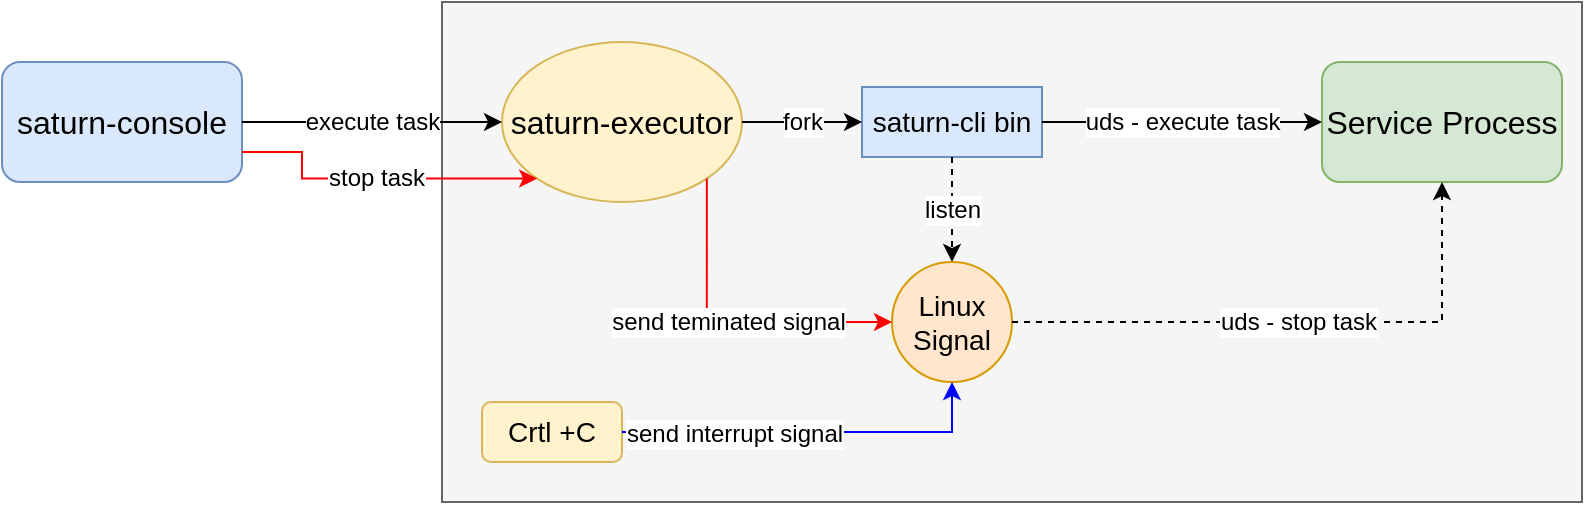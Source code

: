 <mxfile version="24.4.8" type="device">
  <diagram name="第 1 页" id="UDnsX7s3yEXar_l04Kcb">
    <mxGraphModel dx="1728" dy="674" grid="1" gridSize="10" guides="1" tooltips="1" connect="1" arrows="1" fold="1" page="1" pageScale="1" pageWidth="827" pageHeight="1169" math="0" shadow="0">
      <root>
        <mxCell id="0" />
        <mxCell id="1" parent="0" />
        <mxCell id="DgKnifjsaxeWWXN-sLly-2" value="&lt;font style=&quot;font-size: 16px;&quot;&gt;saturn-console&lt;/font&gt;" style="rounded=1;whiteSpace=wrap;html=1;fillColor=#dae8fc;strokeColor=#6c8ebf;" vertex="1" parent="1">
          <mxGeometry x="-120" y="390" width="120" height="60" as="geometry" />
        </mxCell>
        <mxCell id="DgKnifjsaxeWWXN-sLly-3" value="" style="rounded=0;whiteSpace=wrap;html=1;fillColor=#f5f5f5;strokeColor=#666666;fontColor=#333333;" vertex="1" parent="1">
          <mxGeometry x="100" y="360" width="570" height="250" as="geometry" />
        </mxCell>
        <mxCell id="DgKnifjsaxeWWXN-sLly-4" value="&lt;font style=&quot;font-size: 16px;&quot;&gt;saturn-executor&lt;/font&gt;" style="ellipse;whiteSpace=wrap;html=1;fillColor=#fff2cc;strokeColor=#d6b656;" vertex="1" parent="1">
          <mxGeometry x="130" y="380" width="120" height="80" as="geometry" />
        </mxCell>
        <mxCell id="DgKnifjsaxeWWXN-sLly-5" value="&lt;font style=&quot;font-size: 16px;&quot;&gt;Service Process&lt;/font&gt;" style="rounded=1;whiteSpace=wrap;html=1;fillColor=#d5e8d4;strokeColor=#82b366;" vertex="1" parent="1">
          <mxGeometry x="540" y="390" width="120" height="60" as="geometry" />
        </mxCell>
        <mxCell id="DgKnifjsaxeWWXN-sLly-6" value="&lt;font style=&quot;font-size: 12px;&quot;&gt;execute task&lt;/font&gt;" style="endArrow=classic;html=1;exitX=1;exitY=0.5;exitDx=0;exitDy=0;entryX=0;entryY=0.5;entryDx=0;entryDy=0;" edge="1" parent="1" source="DgKnifjsaxeWWXN-sLly-2" target="DgKnifjsaxeWWXN-sLly-4">
          <mxGeometry width="50" height="50" relative="1" as="geometry">
            <mxPoint x="10" y="580" as="sourcePoint" />
            <mxPoint x="60" y="530" as="targetPoint" />
          </mxGeometry>
        </mxCell>
        <mxCell id="DgKnifjsaxeWWXN-sLly-7" value="&lt;font style=&quot;font-size: 14px;&quot;&gt;saturn-cli bin&lt;/font&gt;" style="rounded=0;whiteSpace=wrap;html=1;fillColor=#dae8fc;strokeColor=#6c8ebf;" vertex="1" parent="1">
          <mxGeometry x="310" y="402.5" width="90" height="35" as="geometry" />
        </mxCell>
        <mxCell id="DgKnifjsaxeWWXN-sLly-8" value="&lt;font style=&quot;font-size: 12px;&quot;&gt;fork&lt;/font&gt;" style="endArrow=classic;html=1;rounded=0;exitX=1;exitY=0.5;exitDx=0;exitDy=0;entryX=0;entryY=0.5;entryDx=0;entryDy=0;" edge="1" parent="1" source="DgKnifjsaxeWWXN-sLly-4" target="DgKnifjsaxeWWXN-sLly-7">
          <mxGeometry width="50" height="50" relative="1" as="geometry">
            <mxPoint x="260" y="480" as="sourcePoint" />
            <mxPoint x="310" y="430" as="targetPoint" />
          </mxGeometry>
        </mxCell>
        <mxCell id="DgKnifjsaxeWWXN-sLly-9" value="&lt;font style=&quot;font-size: 12px;&quot;&gt;uds - execute task&lt;/font&gt;" style="endArrow=classic;html=1;rounded=0;exitX=1;exitY=0.5;exitDx=0;exitDy=0;entryX=0;entryY=0.5;entryDx=0;entryDy=0;" edge="1" parent="1" source="DgKnifjsaxeWWXN-sLly-7" target="DgKnifjsaxeWWXN-sLly-5">
          <mxGeometry width="50" height="50" relative="1" as="geometry">
            <mxPoint x="470" y="490" as="sourcePoint" />
            <mxPoint x="520" y="440" as="targetPoint" />
          </mxGeometry>
        </mxCell>
        <mxCell id="DgKnifjsaxeWWXN-sLly-10" value="&lt;font style=&quot;font-size: 12px;&quot;&gt;listen&lt;/font&gt;" style="endArrow=classic;html=1;rounded=0;exitX=0.5;exitY=1;exitDx=0;exitDy=0;entryX=0.5;entryY=0;entryDx=0;entryDy=0;dashed=1;" edge="1" parent="1" source="DgKnifjsaxeWWXN-sLly-7" target="DgKnifjsaxeWWXN-sLly-11">
          <mxGeometry width="50" height="50" relative="1" as="geometry">
            <mxPoint x="350" y="530" as="sourcePoint" />
            <mxPoint x="400" y="480" as="targetPoint" />
          </mxGeometry>
        </mxCell>
        <mxCell id="DgKnifjsaxeWWXN-sLly-11" value="&lt;font style=&quot;font-size: 14px;&quot;&gt;Linux Signal&lt;/font&gt;" style="ellipse;whiteSpace=wrap;html=1;aspect=fixed;fillColor=#ffe6cc;strokeColor=#d79b00;" vertex="1" parent="1">
          <mxGeometry x="325" y="490" width="60" height="60" as="geometry" />
        </mxCell>
        <mxCell id="DgKnifjsaxeWWXN-sLly-12" value="&lt;font style=&quot;font-size: 12px;&quot;&gt;uds - stop task&lt;/font&gt;" style="endArrow=classic;html=1;rounded=0;exitX=1;exitY=0.5;exitDx=0;exitDy=0;entryX=0.5;entryY=1;entryDx=0;entryDy=0;edgeStyle=orthogonalEdgeStyle;dashed=1;" edge="1" parent="1" source="DgKnifjsaxeWWXN-sLly-11" target="DgKnifjsaxeWWXN-sLly-5">
          <mxGeometry x="0.004" width="50" height="50" relative="1" as="geometry">
            <mxPoint x="470" y="560" as="sourcePoint" />
            <mxPoint x="520" y="510" as="targetPoint" />
            <mxPoint as="offset" />
          </mxGeometry>
        </mxCell>
        <mxCell id="DgKnifjsaxeWWXN-sLly-13" value="&lt;font style=&quot;font-size: 12px;&quot;&gt;stop task&lt;/font&gt;" style="endArrow=classic;html=1;rounded=0;exitX=1;exitY=0.75;exitDx=0;exitDy=0;entryX=0;entryY=1;entryDx=0;entryDy=0;edgeStyle=orthogonalEdgeStyle;strokeColor=#FF0000;" edge="1" parent="1" source="DgKnifjsaxeWWXN-sLly-2" target="DgKnifjsaxeWWXN-sLly-4">
          <mxGeometry x="-0.005" width="50" height="50" relative="1" as="geometry">
            <mxPoint x="-40" y="560" as="sourcePoint" />
            <mxPoint x="10" y="510" as="targetPoint" />
            <Array as="points">
              <mxPoint x="30" y="435" />
              <mxPoint x="30" y="448" />
            </Array>
            <mxPoint as="offset" />
          </mxGeometry>
        </mxCell>
        <mxCell id="DgKnifjsaxeWWXN-sLly-14" value="&lt;font style=&quot;font-size: 12px;&quot;&gt;send teminated signal&lt;/font&gt;" style="endArrow=classic;html=1;rounded=0;exitX=1;exitY=1;exitDx=0;exitDy=0;entryX=0;entryY=0.5;entryDx=0;entryDy=0;edgeStyle=orthogonalEdgeStyle;strokeColor=#FF0000;" edge="1" parent="1" source="DgKnifjsaxeWWXN-sLly-4" target="DgKnifjsaxeWWXN-sLly-11">
          <mxGeometry width="50" height="50" relative="1" as="geometry">
            <mxPoint x="180" y="550" as="sourcePoint" />
            <mxPoint x="230" y="500" as="targetPoint" />
            <Array as="points">
              <mxPoint x="232" y="520" />
            </Array>
          </mxGeometry>
        </mxCell>
        <mxCell id="DgKnifjsaxeWWXN-sLly-15" value="&lt;font style=&quot;font-size: 14px;&quot;&gt;Crtl +C&lt;/font&gt;" style="rounded=1;whiteSpace=wrap;html=1;fillColor=#fff2cc;strokeColor=#d6b656;" vertex="1" parent="1">
          <mxGeometry x="120" y="560" width="70" height="30" as="geometry" />
        </mxCell>
        <mxCell id="DgKnifjsaxeWWXN-sLly-16" value="" style="endArrow=classic;html=1;rounded=0;exitX=1;exitY=0.5;exitDx=0;exitDy=0;entryX=0.5;entryY=1;entryDx=0;entryDy=0;strokeColor=#0000FF;edgeStyle=orthogonalEdgeStyle;" edge="1" parent="1" source="DgKnifjsaxeWWXN-sLly-15" target="DgKnifjsaxeWWXN-sLly-11">
          <mxGeometry width="50" height="50" relative="1" as="geometry">
            <mxPoint x="280" y="610" as="sourcePoint" />
            <mxPoint x="330" y="560" as="targetPoint" />
          </mxGeometry>
        </mxCell>
        <mxCell id="DgKnifjsaxeWWXN-sLly-17" value="&lt;font style=&quot;font-size: 12px;&quot;&gt;send interrupt signal&lt;/font&gt;" style="edgeLabel;html=1;align=center;verticalAlign=middle;resizable=0;points=[];" vertex="1" connectable="0" parent="DgKnifjsaxeWWXN-sLly-16">
          <mxGeometry x="-0.416" y="-1" relative="1" as="geometry">
            <mxPoint as="offset" />
          </mxGeometry>
        </mxCell>
      </root>
    </mxGraphModel>
  </diagram>
</mxfile>
